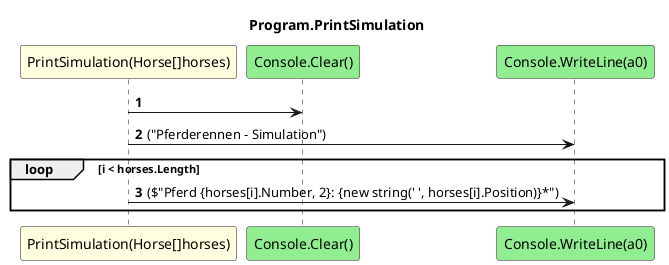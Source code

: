 @startuml Program.PrintSimulation
title Program.PrintSimulation
participant "PrintSimulation(Horse[]horses)" as PrintSimulation_p0 #LightYellow
participant "Console.Clear()" as Console_Clear #LightGreen
participant "Console.WriteLine(a0)" as Console_WriteLine_a0 #LightGreen
autonumber
PrintSimulation_p0 -> Console_Clear
PrintSimulation_p0 -> Console_WriteLine_a0 : ("Pferderennen - Simulation")
loop i < horses.Length
    PrintSimulation_p0 -> Console_WriteLine_a0 : ($"Pferd {horses[i].Number, 2}: {new string(' ', horses[i].Position)}*")
end
@enduml
